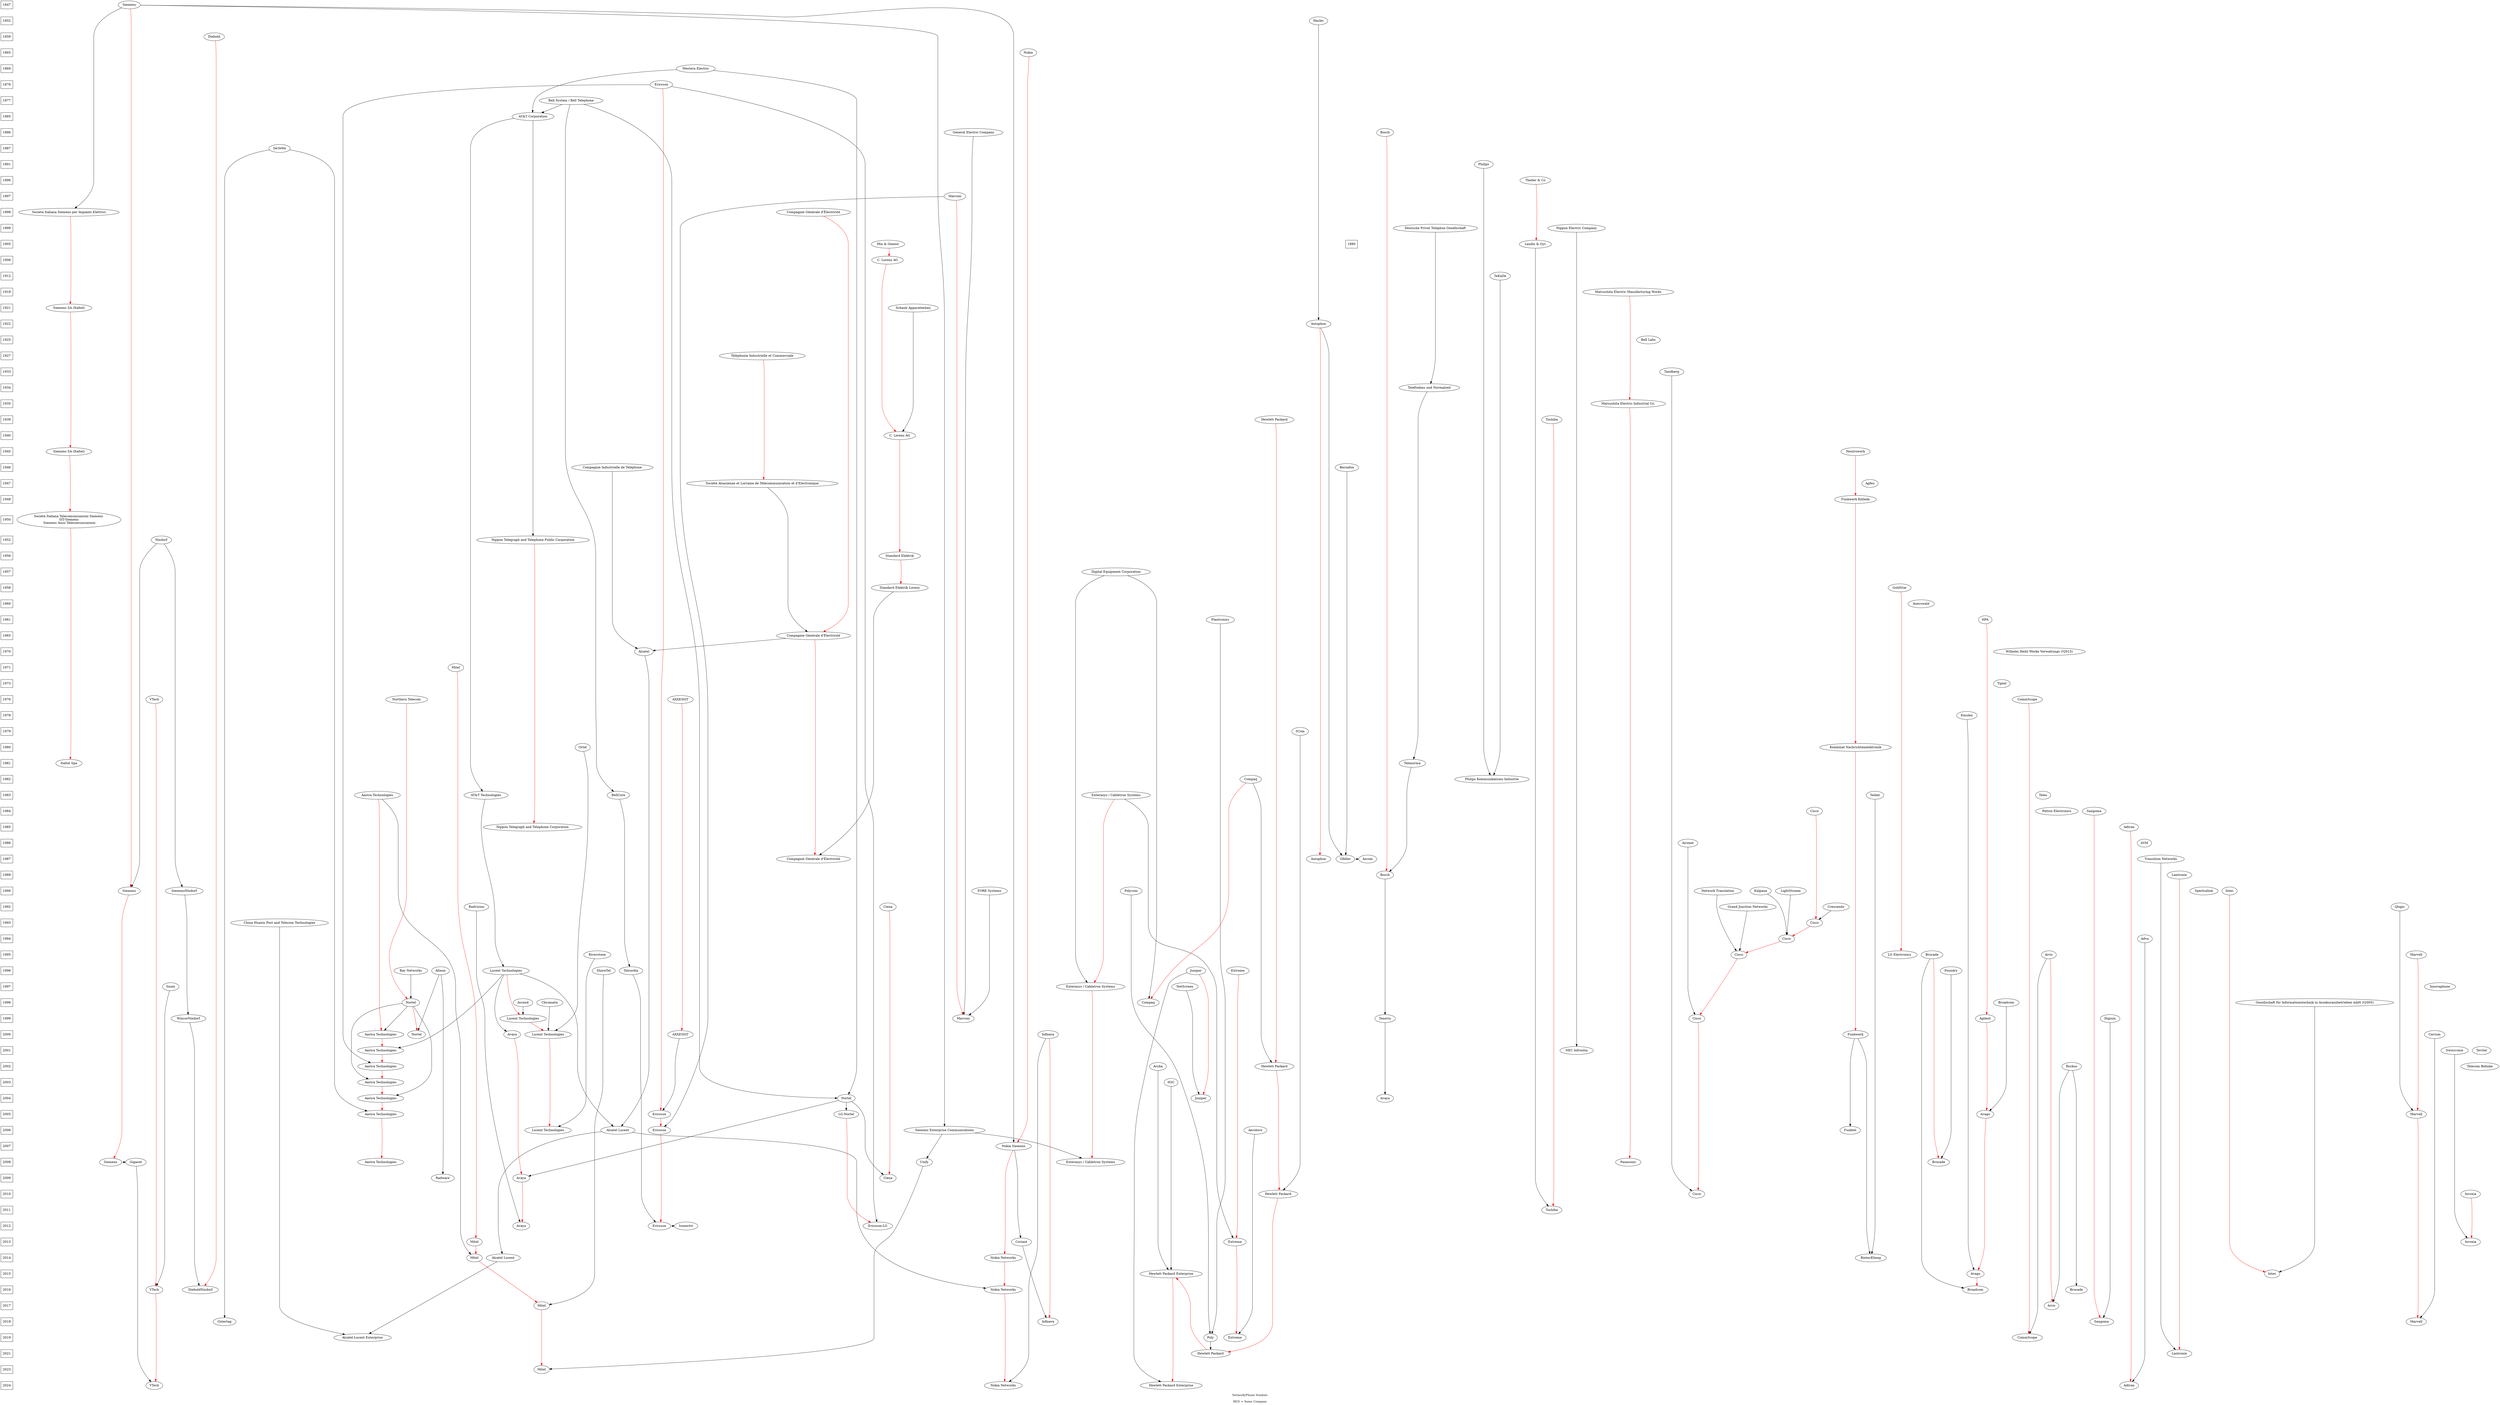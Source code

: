 digraph Vendor {
//graph [nodesep=0.5, ranksep=0.5];
//rankdir=RL;
//rankdir=LR;
clusterrank=LR
//compound=true;
//edge [dir="both"]
//concentrate=true

{
    // 1847
    rank=same;
    1847 [shape=box]
    Siemens

}

{
    // 1847
    rank=same;
    1852 [shape=box]
    Hasler

}

{
    // 1859
    rank=same;
    1859 [shape=box]
    Diebold

}

{
    // 1865
    rank=same;
    1865 [shape=box]
    Nokia

}

{
    // 1869
    rank=same;
    1869 [shape=box]
    Western [label="Western Electric"];

}

{
    // 1876
    rank=same;
    1876 [shape=box]
    Ericsson

}

{
    // 1877
    rank=same;
    1877 [shape=box]
    BellSys [label="Bell System / Bell Telephone"];

}

{
    // 1880
    rank=same;
    1880 [shape=box]
    MixGenest [label="Mix & Genest"];
}

{
    // 1885
    rank=same;
    1885 [shape=box]
    ATTCorp [label="AT&T Corporation"];

}

{
    // 1886
    rank=same;
    1886 [shape=box]
    Bosch
    GEC [label="General Electric Company"];

}

{
    // 1887
    rank=same;
    1887 [shape=box]
    DeTeWe

}

{
    // 1891
    rank=same;
    1891 [shape=box]
    Philips

}

{
    // 1896
    rank=same;
    1896 [shape=box]
    Theiler [label="Theiler & Co"];

}

{
    // 1897
    rank=same;
    1897 [shape=box]
    Marconi

}

{
    // 1898
    rank=same;
    1898 [shape=box]
    Italtel [label="Società Italiana Siemens per Impianti Elettrici"];
    CGE [label="Compagnie Générale d'Électricité"];

}

{
    // 1899
    rank=same;
    1899 [shape=box]
    DeutschePrivatTelephonGesellschaft [label="Deutsche Privat Telephon Gesellschaft"];
    NEC [label="Nippon Electric Company"]

}




{
    //1905
    rank=same;
    1905 [shape=box]
    LandisGyr [label="Landis & Gyr"]
}

{
    //1906
    rank=same;
    1906 [shape=box]
    Lorenz [label="C. Lorenz AG"]
}

{
    // 1912
    rank=same;
    1912 [shape=box]
    TeKaDe

}

{
    // 1918
    rank=same;
    1918 [shape=box]
    Panasonic1918 [label="Matsushita Electric Manufacturing Works"]

}

{
    // 1921
    rank=same;
    1921 [shape=box]
    Italtel1921 [label="Siemens SA (Italtel)"];
    Schaub [label="Schaub Apparatenbau"]
}

{
    // 1922
    rank=same;
    1922 [shape=box]
    Autophon
}

{
    // 1925
    rank=same;
    1925 [shape=box]
    Bell [label="Bell Labs"];

}

{
    // 1927
    rank=same;
    1927 [shape=box]
    Telic [label="Téléphonie Industrielle et Commerciale"];

}

{
    // 1933
    rank=same;
    1933 [shape=box]
    Tandberg

}

{
    // 1934
    rank=same;
    1934 [shape=box]
    TN [label="Telefonbau und Normalzeit"];

}

{
    // 1935
    rank=same;
    1935 [shape=box]
    Panasonic1935 [label="Matsushita Electric Industrial Co."];

}

{
    // 1939
    rank=same;
    1939 [shape=box]
    HP [label="Hewlett Packard"];
    Toshiba
}

{
    // 1940
    rank=same;
    1940 [shape=box]
    Lorenz1940 [label="C. Lorenz AG"]
}




{
    // 1945
    rank=same;
    1945 [shape=box];
    Neutrowerk
    Italtel1945 [label="Siemens SA (Italtel)"];

}

{
    // 1946
    rank=same;
    1946 [shape=box];
    Bernafon
    CIT [label="Compagnie Industrielle de Téléphone"]

}

{
    // 1947
    rank=same;
    1947 [shape=box];
    Agfeo
    Alsatel [label="Société Alsacienne et Lorraine de Télécommunication et d'Electronique"]

}

{
    // 1948
    rank=same;
    1948 [shape=box];
    FunkwerkKolleda [label="Funkwerk Kölleda"];

}

{
    // 1950
    rank=same;
    1950 [shape=box];
    Italtel1950 [label="Società Italiana Telecomunicazioni Siemens \n SIT-Siemens \n Siemens Auso Telecomunicazioni"];

}

{
    // 1952
    rank=same;
    1952 [shape=box]
    Nixdorf
    NTTPub [label="Nippon Telegraph and Telephone Public Corporation"]

}

{
    // 1956
    rank=same;
    1956 [shape=box]
    SEG [label="Standard Elektrik"];

}

{
    // 1957
    rank=same;
    1957 [shape=box]
    DEC [label="Digital Equipment Corporation"];

}

{
    // 1958
    rank=same;
    1958 [shape=box]
    GoldStar
    SEL [label="Standard Elektrik Lorenz"]

}

{
    // 1960
    rank=same;
    1960 [shape=box]
    Auerswald

}

{
    // 1961
    rank=same;
    1961 [shape=box]
    HPA
    Plantronics

}

{
    // 1965
    rank=same;
    1965 [shape=box]
    CGE1965 [label="Compagnie Générale d'Électricité"];

}

{
    // 1970
    rank=same;
    1970 [shape=box]
    Alcatel
    WilhelmHeibl [label="Wilhelm Heibl Werke Verwaltungs (✝︎2015)"];

}

{
    // 1971
    rank=same;
    1971 [shape=box]
    Mitel

}

{
    // 1973
    rank=same;
    1973 [shape=box]
    Tiptel

}

{
    // 1976
    rank=same;
    1976 [shape=box]
    Northern [label="Northern Telecom"];
    CommScope
    VTech
    AXXESSIT
}

{
    // 1978
    rank=same;
    1978 [shape=box]
    Emulex

}

{
    // 1979
    rank=same;
    1979 [shape=box]
    ThreeCom [label="3Com"];

}

{
    //1980
    rank=same;
    1980 [shape=box]
    Ortel
    KombinatNachrichtenelektronik [label="Kombinat Nachrichtenelektronik"];

}

{
    //1981
    rank=same;
    1981 [shape=box]
    Telenorma
    Italtel1981 [label="Italtel Spa"];

}

{
    //1982
    rank=same;
    1982 [shape=box]
    Compaq
    PKI [label="Philips Kommunikations Industrie"];

}

{
    //1983
    rank=same;
    1983 [shape=box]
    ATT [label="AT&T Technologies"];
    Aastra [label="Aastra Technologies"];
    BellCore 
    Enterasys [label="Enterasys / Cabletron Systems"];
    Teles
    Teldat

}

{
    //1984
    rank=same;
    1984 [shape=box]
    Cisco
    Patton [label="Patton Electronics"]
    Sangoma

}

{
    //1985
    rank=same;
    1985 [shape=box]
    Adtran
    NTT [label="Nippon Telegraph and Telephone Corporation"]
}

{
    //1986
    rank=same;
    1986 [shape=box]
    Aironet
    AVM

}

{
    //1987
    rank=same;
    1987 [shape=box]
    Transition [label="Transition Networks"];
    Autophon1987 [label="Autophon"];
    Gfeller
    Ascom
    CGE1987 [label="Compagnie Générale d'Électricité"];

}

{   
    //1989
    rank=same;
    1989 [shape=box]
    Lantronix
    Bosch1989 [label="Bosch"];
    
}

{   
    //1990
    rank=same;
    1990 [shape=box]
    Polycom
    Kalpana
    LightStream
    NetworkTranslation [label="Network Translation"];
    Siemens1990 [label="Siemens"];
    SiemensNixdorf
    Spectralink
    Intec
    FORESystems [label="FORE Systems"];

}


{   
    //1992
    rank=same;
    1992 [shape=box]
    Ciena
    Qlogic
    GrandJunctionNetworks [label="Grand Junction Networks"];
    Radvision

}

{   
    //1993
    rank=same;
    1993 [shape=box]
    Cisco1993 [label="Cisco"]
    ChinaHuaxinPost [label="China Huaxin Post and Telecom Technologies"];

}

{   
    //1994
    rank=same;
    1994 [shape=box]
    Adva
    Cisco1994 [label="Cisco"];

}

{   
    //1995
    rank=same;
    1995 [shape=box]
    Brocade
    Riverstone
    Marvell
    Cisco1995 [label="Cisco"];
    Arris
    LGElectronics [label="LG Electronics"];

}

{   
    //1996
    rank=same;
    1996 [shape=box]
    Lucent [label="Lucent Technologies"];
    Alteon
    Bay [label="Bay Networks"];
    Telcordia
    Extreme
    Foundry
    ShoreTel
    Juniper

}

{   
    //1997
    rank=same;
    1997 [shape=box]
    Enterasys1997 [label="Enterasys / Cabletron Systems"];
    NetScreen
    Innovaphone
    Snom

}


{
    //1998
    rank=same;
    1998 [shape=box]
    Nortel1998 [label="Nortel"];
    Broadcom
    Chromatis
    Compaq1998 [label="Compaq"];
    GIAS [label="Gesellschaft für Informationstechnik in Assekuranzbetrieben mbH (✝︎2005)"];


}

{
    //1999
    rank=same;
    1999 [shape=box]
    Agilent
    Lucent1999 [label="Lucent Technologies"];
    Cisco1999 [label="Cisco"];
    Tenovis
    WincorNixdorf
    Digium
    Marconi1999 [label="Marconi"];

}

{
    //2000
    rank=same;
    2000 [shape=box]
    Nortel2000 [label="Nortel"];
    Avaya
    Infinera
    Aastra2000 [label="Aastra Technologies"];
    Lucent2000 [label="Lucent Technologies"];
    Cavium
    Funkwerk
    AXXESSIT2000 [label="AXXESSIT"]

}

{
    //2001
    rank=same;
    2001 [shape=box]
    Aastra2001 [label="Aastra Technologies"];
    Swissvoice
    Tevitel
    NECInfrontia [label="NEC Infrontia"]

}

{
    //2002
    rank=same;
    2002 [shape=box]
    Aastra2002 [label="Aastra Technologies"];
    HP2002 [label="Hewlett Packard"];
    Aruba
    Ruckus
    Behnke [label="Telecom Behnke"]
}

{
    //2003
    rank=same;
    2003 [shape=box]
    Aastra2003 [label="Aastra Technologies"];
    H3C

}

{
    //2004
    rank=same;
    2004 [shape=box]
    Aastra2004 [label="Aastra Technologies"];
    Juniper2004 [label="Juniper"];
    Avaya2004 [label="Avaya"]
}

{
    //2005
    rank=same;
    2005 [shape=box]
    Avago
    Aastra2005 [label="Aastra Technologies"];
    Marvell2005 [label="Marvell"]
    LGNortel [label="LG-Nortel"]
    Ericsson2005 [label="Ericsson"];

}

{
    //2006
    rank=same;
    2006 [shape=box]
    Lucent2006 [label="Lucent Technologies"];
    AlcatelLucent [label="Alcatel Lucent"];
    Ericsson2006 [label="Ericsson"];
    Aerohive
    SiemensEnt [label="Siemens Enterprise Communications"];
    Funktel

}

{
    //2007
    rank=same;
    2007 [shape=box]
    NokiaSiemens [label="Nokia Siemens"];

}

{
    //2008
    rank=same;
    2008 [shape=box]
    Unify
    Brocade2008 [label="Brocade"];
    Aastra2008 [label="Aastra Technologies"];
    Enterasys2008 [label="Enterasys / Cabletron Systems"];
    Siemens2008 [label="Siemens"]
    Gigaset
    Panasonic2008 [label="Panasonic"]

}

{
    //2009
    rank=same;
    2009 [shape=box]
    Avaya2009 [label="Avaya"];
    Ciena2009 [label="Ciena"];
    Radware2009 [label="Radware"];

}

{
    //2010
    rank=same;
    2010 [shape=box]
    HP2010 [label="Hewlett Packard"];
    Cisco2010 [label="Cisco"];
    Invoxia

}

{
    //2011
    rank=same;
    2011 [shape=box]
    Toshiba2011 [label="Toshiba"]

}

{
    //2012
    rank=same;
    2012 [shape=box]
    Ericsson2012 [label="Ericsson"];
    Iconectiv
    EricssonLG [label="Ericsson-LG"];
    Avaya2012 [label="Avaya"]

}

{
    //2013
    rank=same;
    2013 [shape=box]
    Coriant
    Extreme2013 [label="Extreme"];
    Mitel2013 [label="Mitel"];
    Invoxia2013 [label="Invoxia"];

}

{
    //2014
    rank=same;
    2014 [shape=box]
    NokiaNet [label="Nokia Networks"];
    Mitel2014 [label="Mitel"];
    BintecElmeg
    AlcatelLucent2014 [label="Alcatel Lucent"];

}

{
    //2015
    rank=same;
    2015 [shape=box]
    HPE [label="Hewlett Packard Enterprise"];
    Avago2015 [label="Avago"];
    Intec2015 [label="Intec"];

}

{
    //2016
    rank=same;
    2016 [shape=box]
    NokiaNet2016 [label="Nokia Networks"];
    Broadcom2016 [label="Broadcom"];
    Brocade2016 [label="Brocade"];
    DieboldNixdorf
    VTech2016 [label="VTech"]

}

{
    //2017
    rank=same;
    2017 [shape=box]
    Mitel2017 [label="Mitel"];
    Arris2017 [label="Arris"];

}
   
{
    //2018
    rank=same;
    2018 [shape=box]
    Infinera2018 [label="Infinera"];
    Marvell2018 [label="Marvell"];
    Ostertag
    Sangoma2018 [label="Sangoma"]
}

{
    //2019
    rank=same;
    2019 [shape=box]
    Extreme2019 [label="Extreme"];
    Poly
    CommScope2019 [label="CommScope"];
    ALE [label="Alcatel-Lucent Enterprise"];

}

{
    //2021
    rank=same;
    2021 [shape=box]
    Lantronix2021 [label="Lantronix"];
}

{
    //2021
    rank=same;
    2021 [shape=box]
    HP2022 [label="Hewlett Packard"];
}


{
    //2023
    rank=same;
    2023 [shape=box]
    Mitel2023 [label="Mitel"];

}

{
    //2024
    rank=same;
    2024 [shape=box]
    Adtran2024 [label="Adtran"];
    NokiaNet2024 [label="Nokia Networks"];
    HPE2024 [label="Hewlett Packard Enterprise"];
    VTech2024 [label="VTech"];

}


    // This is an hack to make the years box on the left
    subgraph cluster_hackyears { 1847 -> 1852 -> 1859 -> 1865 -> 1869 -> 1876 -> 1877 -> 1885 -> 1886 -> 1887 -> 1891 -> 1896 -> 1897 -> 1898 -> 1899 -> 1905 -> 1906 -> 1912 -> 1918 -> 1921 -> 1922 -> 1925 -> 1927 -> 1933 -> 1934 -> 1935 -> 1939 -> 1940 -> 1945 -> 1946 -> 1947 -> 1948 -> 1950 -> 1952 -> 1956 -> 1957 -> 1958 -> 1960 -> 1961 -> 1965 -> 1970 -> 1971 -> 1973 -> 1976 -> 1978 -> 1979 -> 1980 -> 1981 -> 1982 -> 1983 -> 1984 -> 1985 -> 1986 -> 1987 -> 1989 -> 1990 -> 1992 -> 1993 -> 1994 -> 1995 -> 1996 -> 1997 -> 1998 -> 1999 -> 2000 -> 2001 -> 2002 -> 2003 -> 2004 -> 2005 -> 2006 -> 2007 -> 2008 -> 2009 -> 2010 -> 2011 -> 2012 -> 2013 -> 2014 -> 2015 -> 2016 -> 2017 -> 2018 -> 2019 -> 2021 -> 2023 -> 2024 [style="invis"] }

    // Nortel History
    subgraph cluster_nortelyears { Nortel1998 -> Nortel2000 [style="invis"] }
    Northern -> Nortel1998 -> Nortel2000 [color=red]

    // Lucent History
    subgraph cluster_lucentyears { Lucent -> Lucent1999 -> Lucent2000  -> Lucent2006 [style="invis"] }
    Lucent -> Lucent1999 -> Lucent2000 -> Lucent2006 [color=red]

    // Adtran History
    subgraph cluster_adtranyears { Adtran -> Adtran2024 [style="invis"] }
    Adtran -> Adtran2024 [color=red]

    // Avaya History
    subgraph cluster_avayayears { Avaya -> Avaya2009 -> Avaya2012 [style="invis"] }
    Avaya -> Avaya2009 -> Avaya2012 [color=red]

    //HP History
    subgraph cluster_hp { HP -> HP2002 -> HP2010 -> HP2022 -> HPE [style="invis"] }
    HP -> HP2002 -> HP2010 -> HP2022 -> HPE [color=red]

    // Nokia History
    subgraph cluster_nokiayears { Nokia -> NokiaSiemens -> NokiaNet -> NokiaNet2016 -> NokiaNet2024 [style="invis"] }
    Nokia -> NokiaSiemens -> NokiaNet -> NokiaNet2016 -> NokiaNet2024 [color=red]

    //Ericsson History
    subgraph cluster_ericssonyears { Ericsson -> Ericsson2005 -> Ericsson2006 -> Ericsson2012 [style="invis"] }
    Ericsson -> Ericsson2005 -> Ericsson2006 -> Ericsson2012 [color=red]

    //Infinera History
    subgraph cluster_infinerayears { Infinera -> Infinera2018 [style="invis"] }
    Infinera -> Infinera2018 [color=red]

    //Infinera History
    subgraph cluster_cienayears { Ciena -> Ciena2009 [style="invis"] }
    Ciena -> Ciena2009 [color=red]

    //Mitel History
    subgraph cluster_mitelyears { Mitel -> Mitel2013 -> Mitel2014 -> Mitel2023 [style="invis"] }
    Mitel -> Mitel2013 -> Mitel2014 -> Mitel2017 -> Mitel2023 [color=red]

    //Extreme History
    subgraph cluster_extremeyears { Extreme -> Extreme2013-> Extreme2019 [style="invis"] }
    Extreme -> Extreme2013-> Extreme2019 [color=red]

    //Brocade History
    subgraph cluster_brocadeyears { Brocade -> Brocade2008 [style="invis"] }
    Brocade -> Brocade2008 [color=red]

    //Lantronix History
    subgraph cluster_lantronixyears { Lantronix -> Lantronix2021 [style="invis"] }
    Lantronix -> Lantronix2021 [color=red]

    //Aastra History
    subgraph cluster_broadcomyears {   Aastra -> Aastra2000 -> Aastra2001 -> Aastra2002 -> Aastra2003 -> Aastra2004 -> Aastra2005 -> Aastra2008 [style="invis"] }
    Aastra -> Aastra2000 -> Aastra2001 -> Aastra2002 -> Aastra2003 -> Aastra2004 -> Aastra2005 -> Aastra2008 [color=red]

    //Broadcom History
    subgraph cluster_broadcomyears {  HPA -> Agilent -> Avago -> Avago2015 -> Broadcom2016 [style="invis"] }
    HPA -> Agilent -> Avago -> Avago2015 -> Broadcom2016 [color=red]
    Broadcom -> Avago

    //HPE History
    subgraph cluster_hpeyears {  HPE -> HPE2024 [style="invis"] }
    HPE -> HPE2024 [color=red]
    
    //Compaq History
    subgraph cluster_compaqyears { Lantronix -> Lantronix2021 [style="invis"] }
    Compaq -> Compaq1998 [color=red]
    
    //Marvell History
    subgraph cluster_marvellyears { Marvell -> Marvell2005 -> Marvell2018 [style="invis"] }
    Marvell -> Marvell2005 -> Marvell2018 [color=red]

    //Cisco History
    subgraph cluster_ciscoyears { Cisco -> Cisco1993 -> Cisco1994 -> Cisco1995 -> Cisco1999 -> Cisco2010 [style="invis"] }
    Cisco -> Cisco1993 -> Cisco1994 -> Cisco1995 -> Cisco1999 -> Cisco2010 [color=red]

    //Juniper History
    subgraph cluster_juniperyears { Juniper -> Juniper2004 [style="invis"] }
    Juniper -> Juniper2004 [color=red]

    //Cabletron Enterasys History
    subgraph cluster_enterasysyears { Enterasys -> Enterasys1997 -> Enterasys2008 [style="invis"] }
    Enterasys -> Enterasys1997 -> Enterasys2008 [color=red]

    // Commscope History
    subgraph cluster_commscopyears { CommScope -> CommScope2019 [style="invis"] }
    CommScope -> CommScope2019 [color=red]

    // Arris History
    subgraph cluster_arrisyears { Arris -> Arris2017 [style="invis"] }
    Arris -> Arris2017 [color=red]

    // Bosch History
    subgraph cluster_boschyears { Bosch -> Bosch1989 [style="invis"] }
    Bosch -> Bosch1989 [color=red]

    // Siemens History
    subgraph cluster_siemensyears { Siemens -> Siemens1990 -> Siemens2008 [style="invis"] }
    Siemens -> Siemens1990 -> Siemens2008 [color=red]

    // Diebold History
    subgraph cluster_dieboldyears { Diebold -> DieboldNixdorf [style="invis"] }
    Diebold -> DieboldNixdorf [color=red]

    // Invoxia History
    subgraph cluster_invoxiayears { Invoxia -> Invoxia2013 [style="invis"] }
    Invoxia -> Invoxia2013 [color=red]
    
    // Autophon History
    subgraph cluster_Autophonyears { Autophon -> Autophon1987 [style="invis"] }
    Autophon -> Autophon1987 [color=red]

    // LG History
    subgraph cluster_lgyears { GoldStar -> LGElectronics [style="invis"] }
    GoldStar -> LGElectronics [color=red]

    // Italtel History
    subgraph cluster_italtelyears { Italtel -> Italtel1921 -> Italtel1945 -> Italtel1950 -> Italtel1981 [style="invis"] }
    Italtel -> Italtel1921 -> Italtel1945 -> Italtel1950 -> Italtel1981 [color=red]

    //VTech
    subgraph cluster_vtechyears { VTech -> VTech2016 -> VTech2024 [style="invis"] }
    VTech -> VTech2016 -> VTech2024 [color=red]

    // Landis+Gyr
    subgraph cluster_landisyears { Theiler -> LandisGyr [style="invis"] }
    Theiler -> LandisGyr [color=red]

    //Toshiba
    subgraph cluster_nttyears { Toshiba -> Toshiba2011 [style="invis"] }
    Toshiba -> Toshiba2011 [color=red]

    //NTT
    subgraph cluster_nttyears { NTTPub -> NTT [style="invis"] }
    NTTPub -> NTT [color=red]
    ATTCorp -> NTTPub

    NEC -> NECInfrontia

    //Alcatel CGE
    subgraph cluster_cgeyears { CGE -> CGE1965 -> CGE1987 [style="invis"] }
    CGE -> CGE1965 -> CGE1987 [color=red]
    
    // Telic
    subgraph cluster_telicyears { Telic -> Alsatel [style="invis"] }
    Telic -> Alsatel [color=red]

    //Lorenz
    subgraph cluster_lorenzyears { MixGenest -> Lorenz -> SEG -> SEL [style="invis"] }
    MixGenest -> Lorenz -> Lorenz1940 -> SEG -> SEL [color=red]

    //Panasonic
    subgraph cluster_panasonicyears { Panasonic1918 -> Panasonic1935 -> Panasonic2008 [style="invis"] }
    Panasonic1918 -> Panasonic1935 -> Panasonic2008 [color=red]

    //AXXESSIT ASA
    subgraph cluster_axxessityears { AXXESSIT -> AXXESSIT2000 [style="invis"]}
    AXXESSIT -> AXXESSIT2000 [color=red] 

    // Marconi
    subgraph cluster_marconiyears { Marconi -> Marconi1999 [style="invis"]}
    Marconi -> Marconi1999 [color=red] 
    


    Intec -> Intec2015 [color=red]

    Sangoma -> Sangoma2018 [color=red]

    // Neutrowerk History
    // Not accurate in 1992 two VEB company merged, but I don't understand how
    Neutrowerk -> FunkwerkKolleda -> KombinatNachrichtenelektronik -> Funkwerk [color=red]

// Acquisition List

BellSys -> BellCore -> Telcordia -> Ericsson2012 -> Iconectiv

// Alcatel
Alcatel -> AlcatelLucent -> AlcatelLucent2014 -> ALE

Alsatel -> CGE1965
CIT -> Alcatel
CGE1965 -> Alcatel
SEL -> CGE1987
Schaub -> Lorenz1940

Western -> ATTCorp
BellSys -> ATTCorp -> ATT

Bay -> Nortel1998

Alteon -> Nortel2000
Alteon -> Radware2009

BellSys -> Nortel
Western -> Nortel
Nortel -> Avaya2009
Lucent -> Avaya

// Lucent Stuff
ATT -> Lucent -> AlcatelLucent -> NokiaNet2016
ChinaHuaxinPost -> ALE

// Lucent Acquisitions
Ascend -> Lucent1999
Chromatis -> Lucent2000
Ortel -> Lucent2000

Nortel -> Ciena2009

// Siemens and Nokia Stuff
NokiaSiemens -> Coriant -> Infinera2018
Infinera -> NokiaNet2024
Siemens -> NokiaSiemens
Siemens -> SiemensEnt -> Unify
SiemensEnt -> Enterasys2008
Siemens -> Italtel
Siemens2008 -> Gigaset

Nixdorf -> Siemens1990
Nixdorf -> SiemensNixdorf -> WincorNixdorf -> DieboldNixdorf

Adva -> Adtran2024

Digium -> Sangoma2018

// I don't know when it was founded ????
//Patapsco -> 
Transition -> Lantronix2021
Marconi -> Ericsson2006
AXXESSIT2000 -> Ericsson2005
FORESystems -> Marconi1999
GEC -> Marconi1999

// Vtech

Gigaset -> VTech2024
Snom -> VTech2016

//Ericsson -> Saab 
//Tandberg -> Ericsson // Video Encoder

LandisGyr -> Toshiba2011

//Matra -> Aastra
Lucent -> Aastra2001 //Video
Ericsson -> Aastra2002 // Cable
Nortel1998 -> Aastra2000 //Phone
Nortel1998 -> Aastra2003 //CVX CSG
Nortel1998 -> Aastra2004 //Ascom

Radvision -> Avaya2012

Aastra -> Mitel2014
DeTeWe -> Aastra2005
DeTeWe -> Ostertag
ShoreTel -> Mitel2017
Unify -> Mitel2023

Aerohive -> Extreme2019
Enterasys -> Extreme2013

// LG and Nortel later acquired by Ericsson
Nortel -> LGNortel
Ericsson -> EricssonLG
LGNortel -> EricssonLG [color=red]


Aruba -> HPE
ThreeCom -> HP2010
H3C -> HPE // Owned by 49%

Ruckus -> Brocade2016
Ruckus -> Arris2017
Foundry -> Brocade2008

Brocade -> Broadcom2016
Emulex -> Avago2015

Cavium -> Marvell2018
Qlogic -> Marvell2005

Poly -> HP2022
Plantronics -> Poly
Polycom -> Poly

DEC -> Enterasys1997
DEC -> Compaq1998
Compaq -> HP2002
Riverstone -> Lucent2006

NetScreen -> Juniper2004
Juniper -> HPE2024

Crescendo -> Cisco1993
Kalpana -> Cisco1994
LightStream -> Cisco1994
GrandJunctionNetworks -> Cisco1995
NetworkTranslation -> Cisco1995
Aironet -> Cisco1999
Tandberg -> Cisco2010

Arris -> CommScope2019

Swissvoice -> Invoxia2013

// To fix the spinoff
DeutschePrivatTelephonGesellschaft -> TN -> Telenorma  -> Bosch1989 -> Tenovis -> Avaya2004


Philips -> PKI //Spinoff
TeKaDe -> PKI // This is more complicated https://www.cryptomuseum.com/manuf/tekade/index.htm

Funkwerk -> Funktel //Spinoff
Funkwerk -> BintecElmeg //SpinOff 
Teldat -> BintecElmeg //Subsidiary


Bernafon -> Gfeller
Autophon -> Gfeller // http://www.armyradio.ch/radio-e/autophon-firma-e.htm
Gfeller -> Ascom

Hasler -> Autophon

GIAS -> Intec2015


// Really complicate stuff:

//Zellweger https://www.cryptomuseum.com/manuf/zellweger/index.htm 

// Ackermann not found
// Artem not found
// Tritel not sure

// Hagenuk need more research


label = "\nNetwork/Phone Vendors\n\nRED = Same Company";
fontsize=13;
}